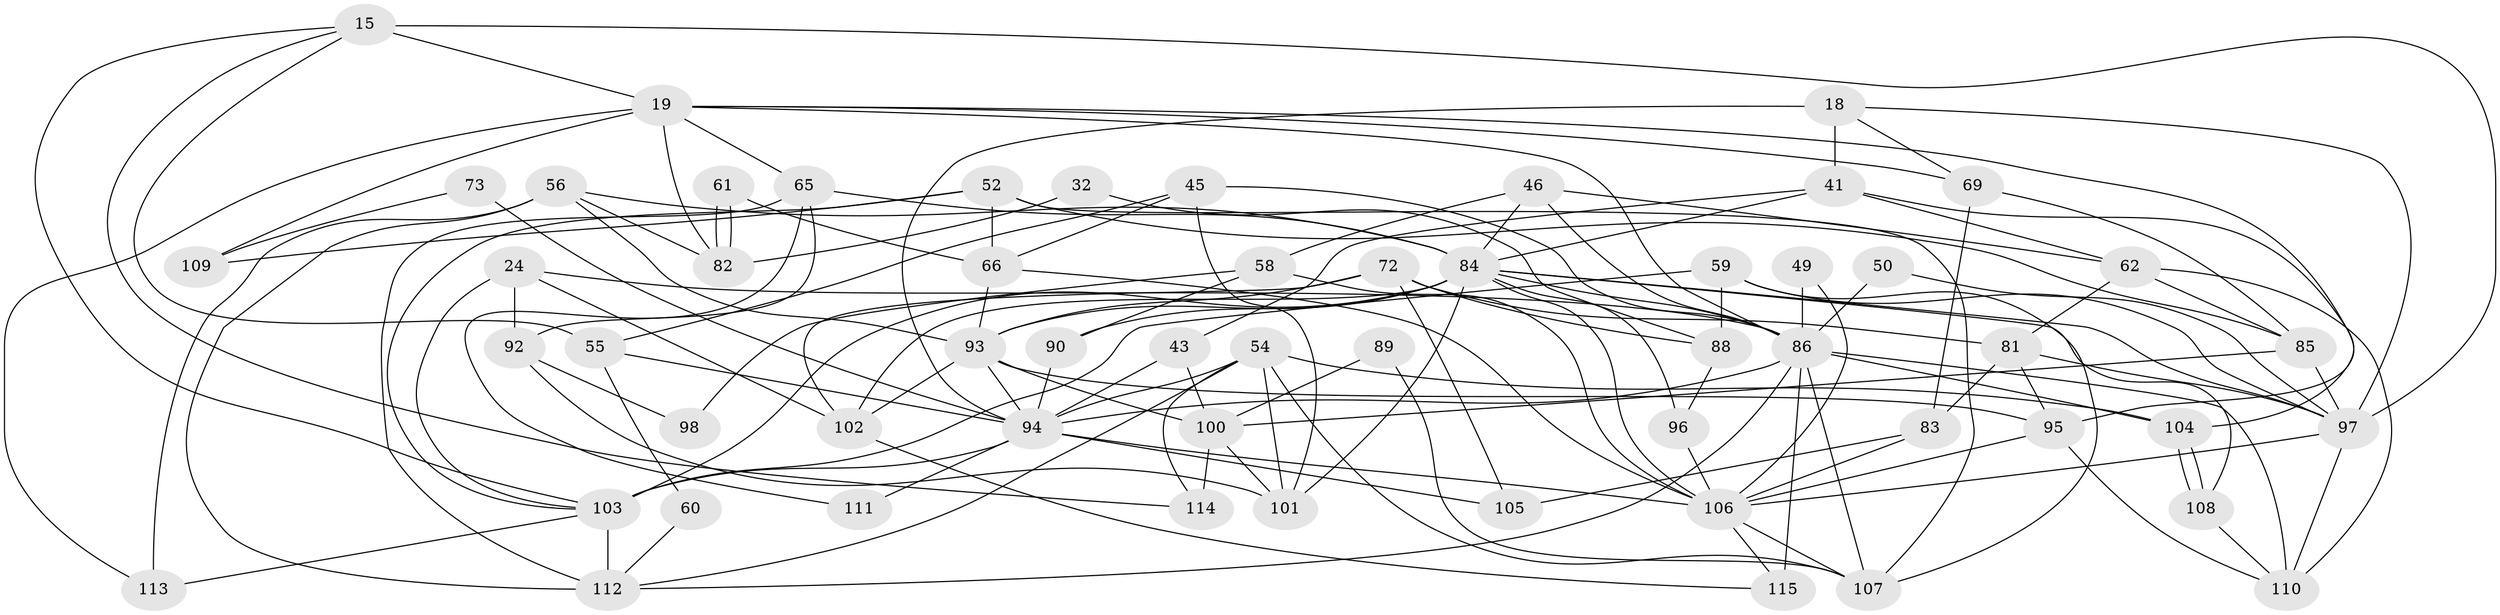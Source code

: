 // original degree distribution, {4: 0.3130434782608696, 3: 0.28695652173913044, 6: 0.0782608695652174, 5: 0.16521739130434782, 2: 0.10434782608695652, 7: 0.034782608695652174, 8: 0.017391304347826087}
// Generated by graph-tools (version 1.1) at 2025/50/03/09/25 04:50:06]
// undirected, 57 vertices, 139 edges
graph export_dot {
graph [start="1"]
  node [color=gray90,style=filled];
  15;
  18;
  19 [super="+5"];
  24 [super="+1"];
  32;
  41 [super="+25"];
  43 [super="+34"];
  45;
  46;
  49;
  50;
  52 [super="+3"];
  54 [super="+35"];
  55 [super="+8"];
  56;
  58;
  59;
  60;
  61;
  62 [super="+27"];
  65;
  66;
  69;
  72 [super="+37"];
  73;
  81 [super="+23"];
  82;
  83;
  84 [super="+79"];
  85 [super="+11"];
  86 [super="+42+64"];
  88 [super="+75"];
  89;
  90;
  92;
  93 [super="+77+6+87"];
  94 [super="+70+71+57"];
  95 [super="+36"];
  96;
  97 [super="+76"];
  98;
  100 [super="+78"];
  101 [super="+31"];
  102 [super="+51"];
  103 [super="+33+74"];
  104 [super="+48"];
  105;
  106 [super="+80+91"];
  107 [super="+67"];
  108;
  109;
  110 [super="+30"];
  111;
  112 [super="+39"];
  113 [super="+26"];
  114;
  115 [super="+99"];
  15 -- 103;
  15 -- 19 [weight=2];
  15 -- 97;
  15 -- 114;
  15 -- 55;
  18 -- 41 [weight=2];
  18 -- 69;
  18 -- 94 [weight=2];
  18 -- 97;
  19 -- 82;
  19 -- 65;
  19 -- 69;
  19 -- 109 [weight=2];
  19 -- 113;
  19 -- 95 [weight=2];
  19 -- 86;
  24 -- 92 [weight=2];
  24 -- 103;
  24 -- 86;
  24 -- 102;
  32 -- 88;
  32 -- 82;
  41 -- 62;
  41 -- 84;
  41 -- 43;
  41 -- 104;
  43 -- 100;
  43 -- 94;
  45 -- 55;
  45 -- 66;
  45 -- 86;
  45 -- 101;
  46 -- 84;
  46 -- 86;
  46 -- 58;
  46 -- 62;
  49 -- 106;
  49 -- 86;
  50 -- 97;
  50 -- 86;
  52 -- 85;
  52 -- 103;
  52 -- 109;
  52 -- 66;
  52 -- 107;
  54 -- 112;
  54 -- 104;
  54 -- 114;
  54 -- 101;
  54 -- 94;
  54 -- 107 [weight=2];
  55 -- 60;
  55 -- 94 [weight=2];
  56 -- 82;
  56 -- 112 [weight=2];
  56 -- 113 [weight=2];
  56 -- 93;
  56 -- 84;
  58 -- 90;
  58 -- 98;
  58 -- 106;
  59 -- 88 [weight=2];
  59 -- 103;
  59 -- 97;
  59 -- 107;
  60 -- 112;
  61 -- 82;
  61 -- 82;
  61 -- 66;
  62 -- 85 [weight=2];
  62 -- 81;
  62 -- 110;
  65 -- 92;
  65 -- 111;
  65 -- 112;
  65 -- 84;
  66 -- 93;
  66 -- 106;
  69 -- 83;
  69 -- 85;
  72 -- 88;
  72 -- 105;
  72 -- 81;
  72 -- 93;
  72 -- 102;
  73 -- 109;
  73 -- 94 [weight=2];
  81 -- 83;
  81 -- 95;
  81 -- 97;
  83 -- 105;
  83 -- 106;
  84 -- 93 [weight=3];
  84 -- 97;
  84 -- 96;
  84 -- 101;
  84 -- 102;
  84 -- 103 [weight=3];
  84 -- 106;
  84 -- 108;
  84 -- 86;
  84 -- 90;
  85 -- 100 [weight=2];
  85 -- 97;
  86 -- 115 [weight=3];
  86 -- 110;
  86 -- 94 [weight=3];
  86 -- 112;
  86 -- 107 [weight=2];
  86 -- 104;
  88 -- 96 [weight=2];
  89 -- 100;
  89 -- 107;
  90 -- 94;
  92 -- 98;
  92 -- 101;
  93 -- 100;
  93 -- 95;
  93 -- 94 [weight=3];
  93 -- 102;
  94 -- 103 [weight=2];
  94 -- 105;
  94 -- 111;
  94 -- 106 [weight=4];
  95 -- 110;
  95 -- 106 [weight=2];
  96 -- 106;
  97 -- 106 [weight=2];
  97 -- 110;
  100 -- 101;
  100 -- 114;
  102 -- 115;
  103 -- 112;
  103 -- 113;
  104 -- 108;
  104 -- 108;
  106 -- 115;
  106 -- 107;
  108 -- 110;
}
